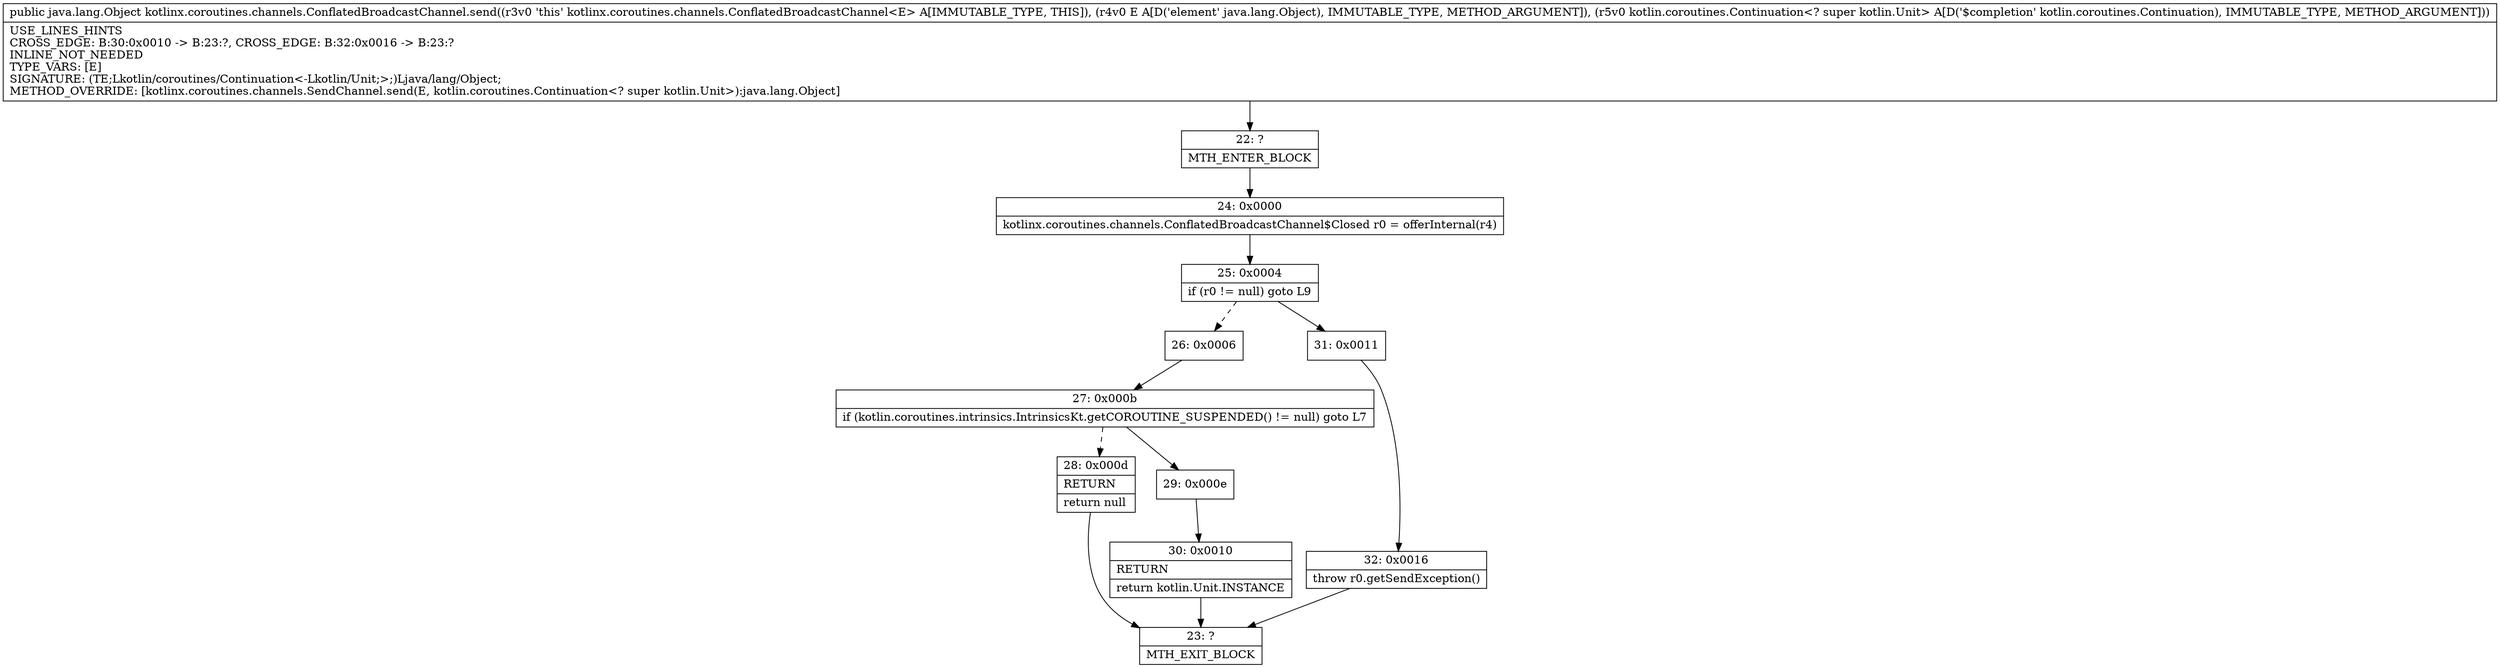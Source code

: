 digraph "CFG forkotlinx.coroutines.channels.ConflatedBroadcastChannel.send(Ljava\/lang\/Object;Lkotlin\/coroutines\/Continuation;)Ljava\/lang\/Object;" {
Node_22 [shape=record,label="{22\:\ ?|MTH_ENTER_BLOCK\l}"];
Node_24 [shape=record,label="{24\:\ 0x0000|kotlinx.coroutines.channels.ConflatedBroadcastChannel$Closed r0 = offerInternal(r4)\l}"];
Node_25 [shape=record,label="{25\:\ 0x0004|if (r0 != null) goto L9\l}"];
Node_26 [shape=record,label="{26\:\ 0x0006}"];
Node_27 [shape=record,label="{27\:\ 0x000b|if (kotlin.coroutines.intrinsics.IntrinsicsKt.getCOROUTINE_SUSPENDED() != null) goto L7\l}"];
Node_28 [shape=record,label="{28\:\ 0x000d|RETURN\l|return null\l}"];
Node_23 [shape=record,label="{23\:\ ?|MTH_EXIT_BLOCK\l}"];
Node_29 [shape=record,label="{29\:\ 0x000e}"];
Node_30 [shape=record,label="{30\:\ 0x0010|RETURN\l|return kotlin.Unit.INSTANCE\l}"];
Node_31 [shape=record,label="{31\:\ 0x0011}"];
Node_32 [shape=record,label="{32\:\ 0x0016|throw r0.getSendException()\l}"];
MethodNode[shape=record,label="{public java.lang.Object kotlinx.coroutines.channels.ConflatedBroadcastChannel.send((r3v0 'this' kotlinx.coroutines.channels.ConflatedBroadcastChannel\<E\> A[IMMUTABLE_TYPE, THIS]), (r4v0 E A[D('element' java.lang.Object), IMMUTABLE_TYPE, METHOD_ARGUMENT]), (r5v0 kotlin.coroutines.Continuation\<? super kotlin.Unit\> A[D('$completion' kotlin.coroutines.Continuation), IMMUTABLE_TYPE, METHOD_ARGUMENT]))  | USE_LINES_HINTS\lCROSS_EDGE: B:30:0x0010 \-\> B:23:?, CROSS_EDGE: B:32:0x0016 \-\> B:23:?\lINLINE_NOT_NEEDED\lTYPE_VARS: [E]\lSIGNATURE: (TE;Lkotlin\/coroutines\/Continuation\<\-Lkotlin\/Unit;\>;)Ljava\/lang\/Object;\lMETHOD_OVERRIDE: [kotlinx.coroutines.channels.SendChannel.send(E, kotlin.coroutines.Continuation\<? super kotlin.Unit\>):java.lang.Object]\l}"];
MethodNode -> Node_22;Node_22 -> Node_24;
Node_24 -> Node_25;
Node_25 -> Node_26[style=dashed];
Node_25 -> Node_31;
Node_26 -> Node_27;
Node_27 -> Node_28[style=dashed];
Node_27 -> Node_29;
Node_28 -> Node_23;
Node_29 -> Node_30;
Node_30 -> Node_23;
Node_31 -> Node_32;
Node_32 -> Node_23;
}


